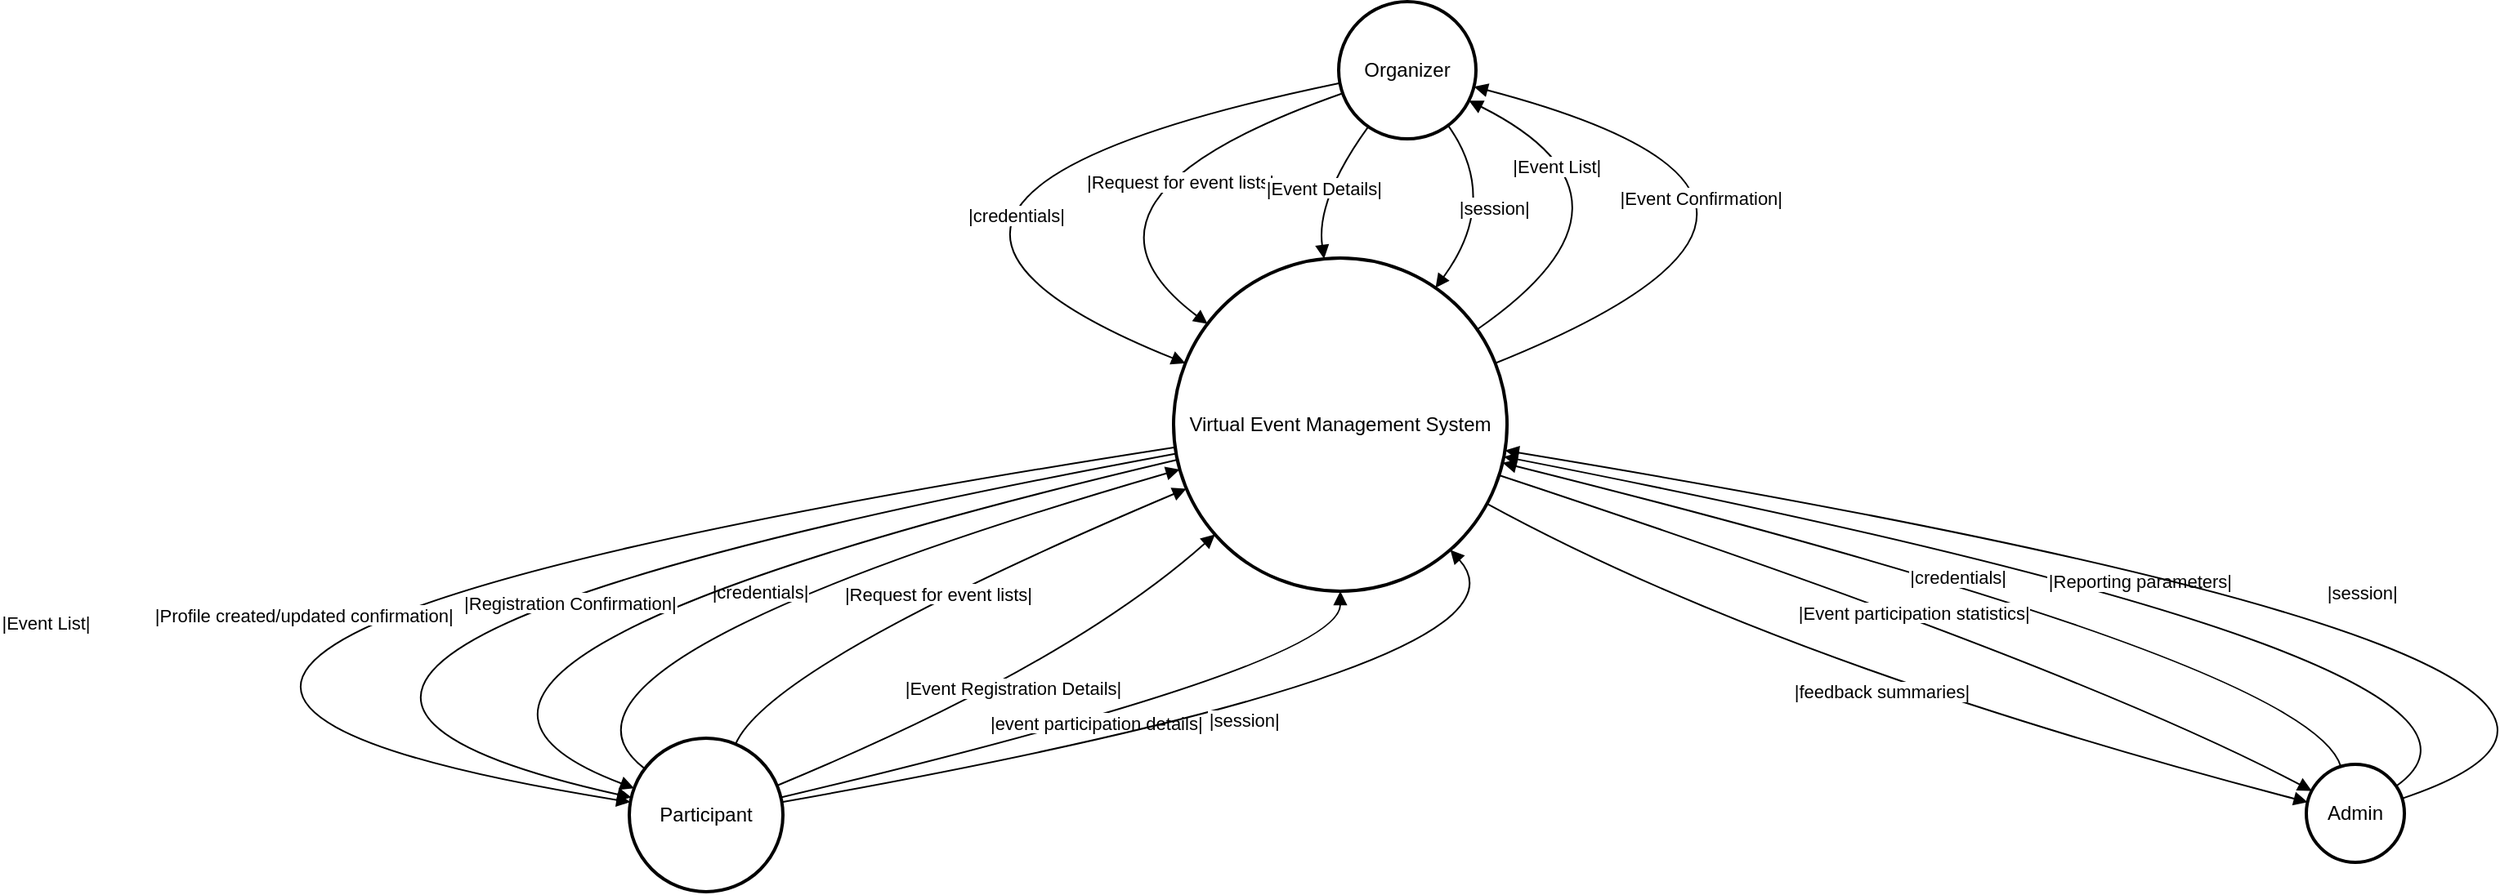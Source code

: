 <mxfile version="24.7.17">
  <diagram name="Page-1" id="BuI9j1JHEhsNYrLpMYBJ">
    <mxGraphModel dx="1530" dy="780" grid="1" gridSize="10" guides="1" tooltips="1" connect="1" arrows="1" fold="1" page="1" pageScale="1" pageWidth="850" pageHeight="1100" math="0" shadow="0">
      <root>
        <mxCell id="0" />
        <mxCell id="1" parent="0" />
        <mxCell id="FfdqX1UzxnDDepq0jEit-38" value="Organizer" style="ellipse;aspect=fixed;strokeWidth=2;whiteSpace=wrap;" vertex="1" parent="1">
          <mxGeometry x="977" y="20" width="84" height="84" as="geometry" />
        </mxCell>
        <mxCell id="FfdqX1UzxnDDepq0jEit-39" value="Participant" style="ellipse;aspect=fixed;strokeWidth=2;whiteSpace=wrap;" vertex="1" parent="1">
          <mxGeometry x="543" y="471" width="94" height="94" as="geometry" />
        </mxCell>
        <mxCell id="FfdqX1UzxnDDepq0jEit-40" value="Admin" style="ellipse;aspect=fixed;strokeWidth=2;whiteSpace=wrap;" vertex="1" parent="1">
          <mxGeometry x="1569" y="487" width="60" height="60" as="geometry" />
        </mxCell>
        <mxCell id="FfdqX1UzxnDDepq0jEit-41" value="Virtual Event Management System" style="ellipse;aspect=fixed;strokeWidth=2;whiteSpace=wrap;" vertex="1" parent="1">
          <mxGeometry x="876" y="177" width="204" height="204" as="geometry" />
        </mxCell>
        <mxCell id="FfdqX1UzxnDDepq0jEit-42" value="|credentials|" style="curved=1;startArrow=none;endArrow=block;exitX=0;exitY=0.6;entryX=0;entryY=0.3;rounded=0;" edge="1" parent="1" source="FfdqX1UzxnDDepq0jEit-38" target="FfdqX1UzxnDDepq0jEit-41">
          <mxGeometry x="-0.323" y="39" relative="1" as="geometry">
            <Array as="points">
              <mxPoint x="634" y="141" />
            </Array>
            <mxPoint as="offset" />
          </mxGeometry>
        </mxCell>
        <mxCell id="FfdqX1UzxnDDepq0jEit-43" value="|credentials|" style="curved=1;startArrow=none;endArrow=block;exitX=0;exitY=0.12;entryX=0;entryY=0.64;rounded=0;" edge="1" parent="1" source="FfdqX1UzxnDDepq0jEit-39" target="FfdqX1UzxnDDepq0jEit-41">
          <mxGeometry relative="1" as="geometry">
            <Array as="points">
              <mxPoint x="468" y="426" />
            </Array>
          </mxGeometry>
        </mxCell>
        <mxCell id="FfdqX1UzxnDDepq0jEit-44" value="|credentials|" style="curved=1;startArrow=none;endArrow=block;exitX=0.35;exitY=0.01;entryX=1;entryY=0.62;rounded=0;" edge="1" parent="1" source="FfdqX1UzxnDDepq0jEit-40" target="FfdqX1UzxnDDepq0jEit-41">
          <mxGeometry relative="1" as="geometry">
            <Array as="points">
              <mxPoint x="1572" y="426" />
            </Array>
          </mxGeometry>
        </mxCell>
        <mxCell id="FfdqX1UzxnDDepq0jEit-45" value="|Request for event lists|" style="curved=1;startArrow=none;endArrow=block;exitX=0;exitY=0.68;entryX=0;entryY=0.12;rounded=0;" edge="1" parent="1" source="FfdqX1UzxnDDepq0jEit-38" target="FfdqX1UzxnDDepq0jEit-41">
          <mxGeometry x="-0.308" y="18" relative="1" as="geometry">
            <Array as="points">
              <mxPoint x="795" y="141" />
            </Array>
            <mxPoint as="offset" />
          </mxGeometry>
        </mxCell>
        <mxCell id="FfdqX1UzxnDDepq0jEit-46" value="|Event List|" style="curved=1;startArrow=none;endArrow=block;exitX=1;exitY=0.15;entryX=1.01;entryY=0.75;rounded=0;" edge="1" parent="1" source="FfdqX1UzxnDDepq0jEit-41" target="FfdqX1UzxnDDepq0jEit-38">
          <mxGeometry x="0.524" y="12" relative="1" as="geometry">
            <Array as="points">
              <mxPoint x="1177" y="141" />
            </Array>
            <mxPoint x="1" as="offset" />
          </mxGeometry>
        </mxCell>
        <mxCell id="FfdqX1UzxnDDepq0jEit-47" value="|Event Details|" style="curved=1;startArrow=none;endArrow=block;exitX=0.15;exitY=1;entryX=0.45;entryY=0;rounded=0;" edge="1" parent="1" source="FfdqX1UzxnDDepq0jEit-38" target="FfdqX1UzxnDDepq0jEit-41">
          <mxGeometry relative="1" as="geometry">
            <Array as="points">
              <mxPoint x="963" y="141" />
            </Array>
          </mxGeometry>
        </mxCell>
        <mxCell id="FfdqX1UzxnDDepq0jEit-48" value="|Event Confirmation|" style="curved=1;startArrow=none;endArrow=block;exitX=1;exitY=0.3;entryX=1.01;entryY=0.63;rounded=0;" edge="1" parent="1" source="FfdqX1UzxnDDepq0jEit-41" target="FfdqX1UzxnDDepq0jEit-38">
          <mxGeometry x="0.433" y="30" relative="1" as="geometry">
            <Array as="points">
              <mxPoint x="1322" y="141" />
            </Array>
            <mxPoint x="-1" as="offset" />
          </mxGeometry>
        </mxCell>
        <mxCell id="FfdqX1UzxnDDepq0jEit-49" value="|Request for event lists|" style="curved=1;startArrow=none;endArrow=block;exitX=0.71;exitY=0;entryX=0;entryY=0.71;rounded=0;" edge="1" parent="1" source="FfdqX1UzxnDDepq0jEit-39" target="FfdqX1UzxnDDepq0jEit-41">
          <mxGeometry relative="1" as="geometry">
            <Array as="points">
              <mxPoint x="629" y="426" />
            </Array>
          </mxGeometry>
        </mxCell>
        <mxCell id="FfdqX1UzxnDDepq0jEit-50" value="|Event List|" style="curved=1;startArrow=none;endArrow=block;exitX=0;exitY=0.57;entryX=0;entryY=0.41;rounded=0;" edge="1" parent="1" source="FfdqX1UzxnDDepq0jEit-41" target="FfdqX1UzxnDDepq0jEit-39">
          <mxGeometry relative="1" as="geometry">
            <Array as="points">
              <mxPoint x="20" y="426" />
            </Array>
          </mxGeometry>
        </mxCell>
        <mxCell id="FfdqX1UzxnDDepq0jEit-51" value="|Profile created/updated confirmation|" style="curved=1;startArrow=none;endArrow=block;exitX=0;exitY=0.59;entryX=0;entryY=0.38;rounded=0;" edge="1" parent="1" source="FfdqX1UzxnDDepq0jEit-41" target="FfdqX1UzxnDDepq0jEit-39">
          <mxGeometry relative="1" as="geometry">
            <Array as="points">
              <mxPoint x="179" y="426" />
            </Array>
          </mxGeometry>
        </mxCell>
        <mxCell id="FfdqX1UzxnDDepq0jEit-52" value="|Event Registration Details|" style="curved=1;startArrow=none;endArrow=block;exitX=1;exitY=0.29;entryX=0;entryY=0.94;rounded=0;" edge="1" parent="1" source="FfdqX1UzxnDDepq0jEit-39" target="FfdqX1UzxnDDepq0jEit-41">
          <mxGeometry relative="1" as="geometry">
            <Array as="points">
              <mxPoint x="812" y="426" />
            </Array>
          </mxGeometry>
        </mxCell>
        <mxCell id="FfdqX1UzxnDDepq0jEit-53" value="|Registration Confirmation|" style="curved=1;startArrow=none;endArrow=block;exitX=0;exitY=0.61;entryX=0;entryY=0.31;rounded=0;" edge="1" parent="1" source="FfdqX1UzxnDDepq0jEit-41" target="FfdqX1UzxnDDepq0jEit-39">
          <mxGeometry relative="1" as="geometry">
            <Array as="points">
              <mxPoint x="345" y="426" />
            </Array>
          </mxGeometry>
        </mxCell>
        <mxCell id="FfdqX1UzxnDDepq0jEit-54" value="|event participation details|" style="curved=1;startArrow=none;endArrow=block;exitX=1;exitY=0.38;entryX=0.5;entryY=1;rounded=0;" edge="1" parent="1" source="FfdqX1UzxnDDepq0jEit-39" target="FfdqX1UzxnDDepq0jEit-41">
          <mxGeometry relative="1" as="geometry">
            <Array as="points">
              <mxPoint x="978" y="426" />
            </Array>
          </mxGeometry>
        </mxCell>
        <mxCell id="FfdqX1UzxnDDepq0jEit-55" value="|Reporting parameters|" style="curved=1;startArrow=none;endArrow=block;exitX=1;exitY=0.16;entryX=1;entryY=0.6;rounded=0;" edge="1" parent="1" source="FfdqX1UzxnDDepq0jEit-40" target="FfdqX1UzxnDDepq0jEit-41">
          <mxGeometry relative="1" as="geometry">
            <Array as="points">
              <mxPoint x="1730" y="426" />
            </Array>
          </mxGeometry>
        </mxCell>
        <mxCell id="FfdqX1UzxnDDepq0jEit-56" value="|feedback summaries|" style="curved=1;startArrow=none;endArrow=block;exitX=1;exitY=0.77;entryX=0;entryY=0.38;rounded=0;" edge="1" parent="1" source="FfdqX1UzxnDDepq0jEit-41" target="FfdqX1UzxnDDepq0jEit-40">
          <mxGeometry relative="1" as="geometry">
            <Array as="points">
              <mxPoint x="1248" y="426" />
            </Array>
          </mxGeometry>
        </mxCell>
        <mxCell id="FfdqX1UzxnDDepq0jEit-57" value="|Event participation statistics|" style="curved=1;startArrow=none;endArrow=block;exitX=1;exitY=0.66;entryX=0;entryY=0.24;rounded=0;" edge="1" parent="1" source="FfdqX1UzxnDDepq0jEit-41" target="FfdqX1UzxnDDepq0jEit-40">
          <mxGeometry relative="1" as="geometry">
            <Array as="points">
              <mxPoint x="1426" y="426" />
            </Array>
          </mxGeometry>
        </mxCell>
        <mxCell id="FfdqX1UzxnDDepq0jEit-58" value="|session|" style="curved=1;startArrow=none;endArrow=block;exitX=0.87;exitY=1;entryX=0.85;entryY=0;rounded=0;" edge="1" parent="1" source="FfdqX1UzxnDDepq0jEit-38" target="FfdqX1UzxnDDepq0jEit-41">
          <mxGeometry relative="1" as="geometry">
            <Array as="points">
              <mxPoint x="1076" y="141" />
            </Array>
          </mxGeometry>
        </mxCell>
        <mxCell id="FfdqX1UzxnDDepq0jEit-59" value="|session|" style="curved=1;startArrow=none;endArrow=block;exitX=1;exitY=0.41;entryX=0.94;entryY=1;rounded=0;" edge="1" parent="1" source="FfdqX1UzxnDDepq0jEit-39" target="FfdqX1UzxnDDepq0jEit-41">
          <mxGeometry relative="1" as="geometry">
            <Array as="points">
              <mxPoint x="1109" y="426" />
            </Array>
          </mxGeometry>
        </mxCell>
        <mxCell id="FfdqX1UzxnDDepq0jEit-60" value="|session|" style="curved=1;startArrow=none;endArrow=block;exitX=1;exitY=0.34;entryX=1;entryY=0.58;rounded=0;" edge="1" parent="1" source="FfdqX1UzxnDDepq0jEit-40" target="FfdqX1UzxnDDepq0jEit-41">
          <mxGeometry relative="1" as="geometry">
            <Array as="points">
              <mxPoint x="1873" y="426" />
            </Array>
          </mxGeometry>
        </mxCell>
      </root>
    </mxGraphModel>
  </diagram>
</mxfile>
